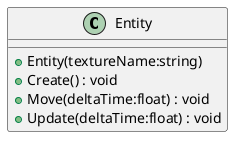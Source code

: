 @startuml
class Entity {
    + Entity(textureName:string)
    + Create() : void
    + Move(deltaTime:float) : void
    + Update(deltaTime:float) : void
}
@enduml
